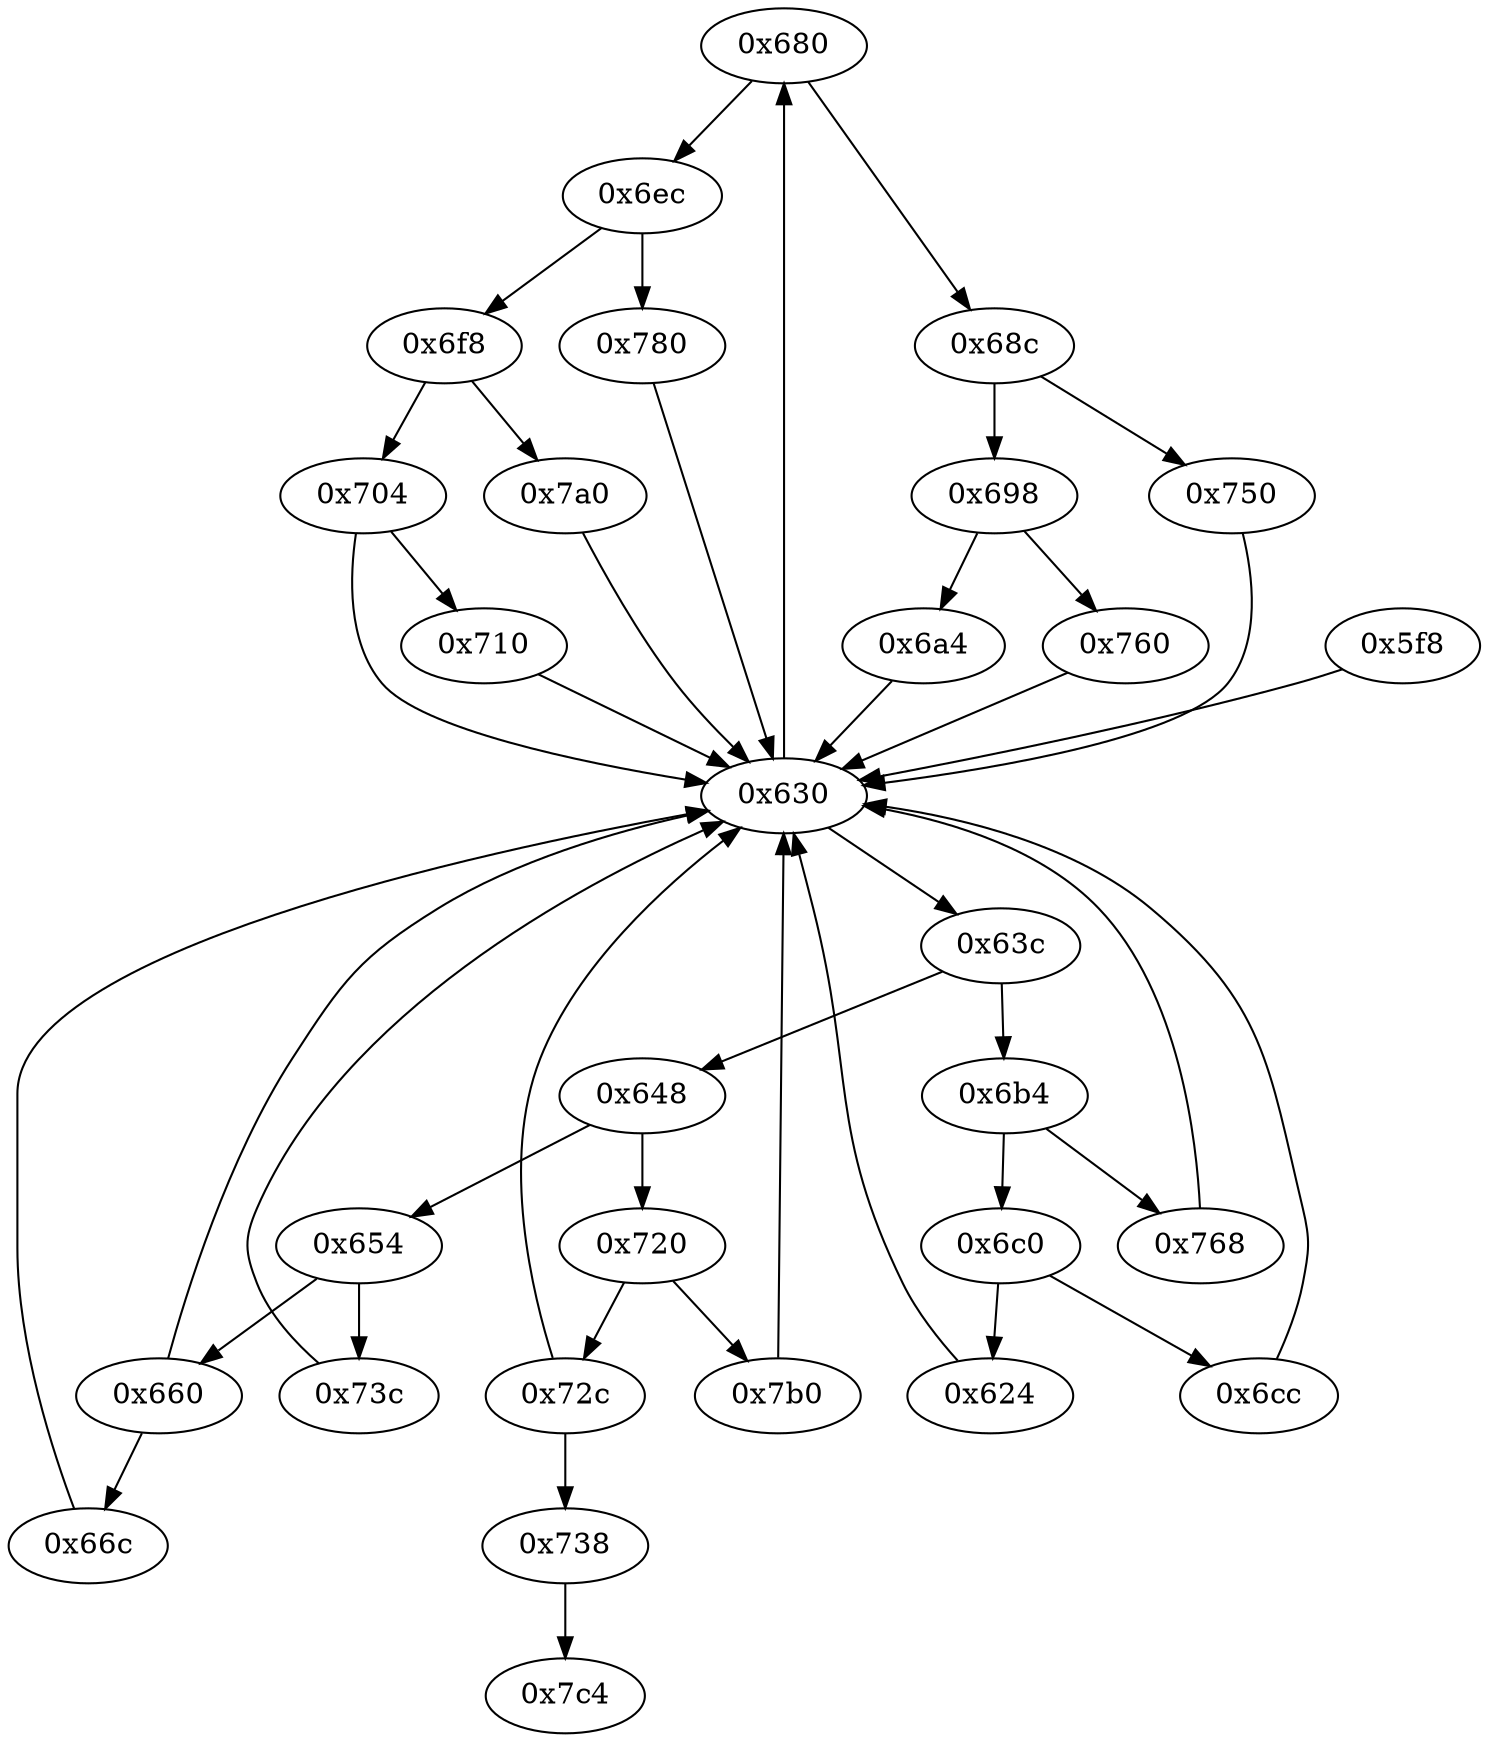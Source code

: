 strict digraph "" {
	"0x680"	 [opcode="[u'ldr', u'cmp', u'b']"];
	"0x6ec"	 [opcode="[u'ldr', u'cmp', u'b']"];
	"0x680" -> "0x6ec";
	"0x68c"	 [opcode="[u'ldr', u'cmp', u'b']"];
	"0x680" -> "0x68c";
	"0x780"	 [opcode="[u'str', u'str', u'ldr', u'ldr', u'ldr', u'cmp', u'mov', u'b']"];
	"0x630"	 [opcode="[u'ldr', u'cmp', u'b']"];
	"0x780" -> "0x630";
	"0x6a4"	 [opcode="[u'ldr', u'cmp', u'ldr', u'b']"];
	"0x6a4" -> "0x630";
	"0x7a0"	 [opcode="[u'ldr', u'mov', u'mov', u'b']"];
	"0x7a0" -> "0x630";
	"0x7c4"	 [opcode="[u'mov', u'sub', u'pop']"];
	"0x710"	 [opcode="[u'mov', u'mov', u'mov', u'b']"];
	"0x710" -> "0x630";
	"0x738"	 [opcode="[u'b']"];
	"0x738" -> "0x7c4";
	"0x654"	 [opcode="[u'ldr', u'cmp', u'b']"];
	"0x660"	 [opcode="[u'ldr', u'cmp', u'b']"];
	"0x654" -> "0x660";
	"0x73c"	 [opcode="[u'ldr', u'ldr', u'bl', u'ldr', u'b']"];
	"0x654" -> "0x73c";
	"0x6c0"	 [opcode="[u'ldr', u'cmp', u'b']"];
	"0x624"	 [opcode="[u'ldr', u'cmp', u'ldr']"];
	"0x6c0" -> "0x624";
	"0x6cc"	 [opcode="[u'str', u'str', u'ldr', u'ldr', u'ldr', u'cmp', u'mov', u'b']"];
	"0x6c0" -> "0x6cc";
	"0x66c"	 [opcode="[u'ldr', u'ldr', u'add', u'mov', u'b']"];
	"0x66c" -> "0x630";
	"0x72c"	 [opcode="[u'ldr', u'cmp', u'b']"];
	"0x72c" -> "0x738";
	"0x72c" -> "0x630";
	"0x750"	 [opcode="[u'ldr', u'ldr', u'mov', u'b']"];
	"0x750" -> "0x630";
	"0x630" -> "0x680";
	"0x63c"	 [opcode="[u'ldr', u'cmp', u'b']"];
	"0x630" -> "0x63c";
	"0x698"	 [opcode="[u'ldr', u'cmp', u'b']"];
	"0x698" -> "0x6a4";
	"0x760"	 [opcode="[u'ldr', u'b']"];
	"0x698" -> "0x760";
	"0x6ec" -> "0x780";
	"0x6f8"	 [opcode="[u'ldr', u'cmp', u'b']"];
	"0x6ec" -> "0x6f8";
	"0x68c" -> "0x750";
	"0x68c" -> "0x698";
	"0x7b0"	 [opcode="[u'ldr', u'add', u'str', u'ldr', u'b']"];
	"0x7b0" -> "0x630";
	"0x6f8" -> "0x7a0";
	"0x704"	 [opcode="[u'ldr', u'cmp', u'b']"];
	"0x6f8" -> "0x704";
	"0x660" -> "0x66c";
	"0x660" -> "0x630";
	"0x760" -> "0x630";
	"0x704" -> "0x710";
	"0x704" -> "0x630";
	"0x648"	 [opcode="[u'ldr', u'cmp', u'b']"];
	"0x648" -> "0x654";
	"0x720"	 [opcode="[u'ldr', u'cmp', u'b']"];
	"0x648" -> "0x720";
	"0x720" -> "0x72c";
	"0x720" -> "0x7b0";
	"0x6b4"	 [opcode="[u'ldr', u'cmp', u'b']"];
	"0x6b4" -> "0x6c0";
	"0x768"	 [opcode="[u'ldr', u'ldr', u'add', u'str', u'ldr', u'b']"];
	"0x6b4" -> "0x768";
	"0x768" -> "0x630";
	"0x63c" -> "0x648";
	"0x63c" -> "0x6b4";
	"0x624" -> "0x630";
	"0x73c" -> "0x630";
	"0x6cc" -> "0x630";
	"0x5f8"	 [opcode="[u'push', u'add', u'sub', u'ldr', u'mov', u'ldr', u'ldr', u'ldr', u'add', u'str', u'b']"];
	"0x5f8" -> "0x630";
}
